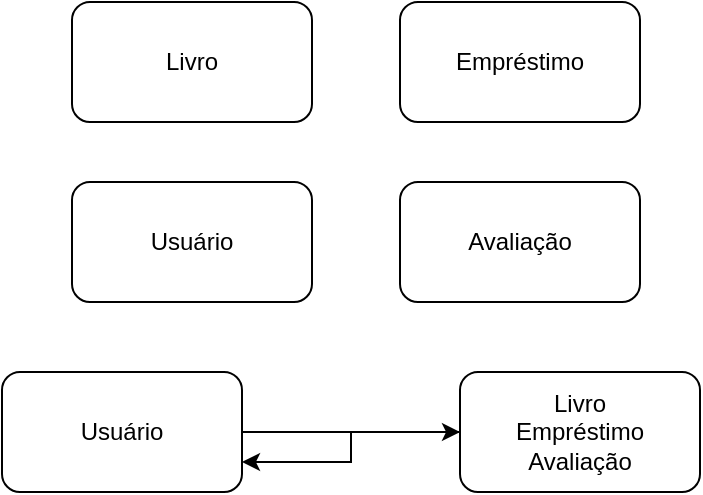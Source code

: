 <mxfile version="26.1.1">
  <diagram name="Página-1" id="LHggh24vplGuXp8-CVkP">
    <mxGraphModel dx="711" dy="429" grid="1" gridSize="10" guides="1" tooltips="1" connect="1" arrows="1" fold="1" page="1" pageScale="1" pageWidth="827" pageHeight="1169" math="0" shadow="0">
      <root>
        <mxCell id="0" />
        <mxCell id="1" parent="0" />
        <mxCell id="5Qmz3pqrUuKGQG-wKy-N-1" value="Livro" style="rounded=1;whiteSpace=wrap;html=1;" vertex="1" parent="1">
          <mxGeometry x="276" y="645" width="120" height="60" as="geometry" />
        </mxCell>
        <mxCell id="5Qmz3pqrUuKGQG-wKy-N-2" value="Empréstimo" style="rounded=1;whiteSpace=wrap;html=1;" vertex="1" parent="1">
          <mxGeometry x="440" y="645" width="120" height="60" as="geometry" />
        </mxCell>
        <mxCell id="5Qmz3pqrUuKGQG-wKy-N-3" value="Avaliação" style="rounded=1;whiteSpace=wrap;html=1;" vertex="1" parent="1">
          <mxGeometry x="440" y="735" width="120" height="60" as="geometry" />
        </mxCell>
        <mxCell id="5Qmz3pqrUuKGQG-wKy-N-4" value="Usuário" style="rounded=1;whiteSpace=wrap;html=1;" vertex="1" parent="1">
          <mxGeometry x="276" y="735" width="120" height="60" as="geometry" />
        </mxCell>
        <mxCell id="5Qmz3pqrUuKGQG-wKy-N-9" style="edgeStyle=orthogonalEdgeStyle;rounded=0;orthogonalLoop=1;jettySize=auto;html=1;entryX=0;entryY=0.5;entryDx=0;entryDy=0;" edge="1" parent="1" source="5Qmz3pqrUuKGQG-wKy-N-6" target="5Qmz3pqrUuKGQG-wKy-N-7">
          <mxGeometry relative="1" as="geometry" />
        </mxCell>
        <mxCell id="5Qmz3pqrUuKGQG-wKy-N-6" value="Usuário" style="rounded=1;whiteSpace=wrap;html=1;" vertex="1" parent="1">
          <mxGeometry x="241" y="830" width="120" height="60" as="geometry" />
        </mxCell>
        <mxCell id="5Qmz3pqrUuKGQG-wKy-N-10" style="edgeStyle=orthogonalEdgeStyle;rounded=0;orthogonalLoop=1;jettySize=auto;html=1;entryX=1;entryY=0.75;entryDx=0;entryDy=0;" edge="1" parent="1" source="5Qmz3pqrUuKGQG-wKy-N-7" target="5Qmz3pqrUuKGQG-wKy-N-6">
          <mxGeometry relative="1" as="geometry" />
        </mxCell>
        <mxCell id="5Qmz3pqrUuKGQG-wKy-N-7" value="Livro&lt;div&gt;Empréstimo&lt;/div&gt;&lt;div&gt;Avaliação&lt;/div&gt;" style="rounded=1;whiteSpace=wrap;html=1;" vertex="1" parent="1">
          <mxGeometry x="470" y="830" width="120" height="60" as="geometry" />
        </mxCell>
      </root>
    </mxGraphModel>
  </diagram>
</mxfile>
